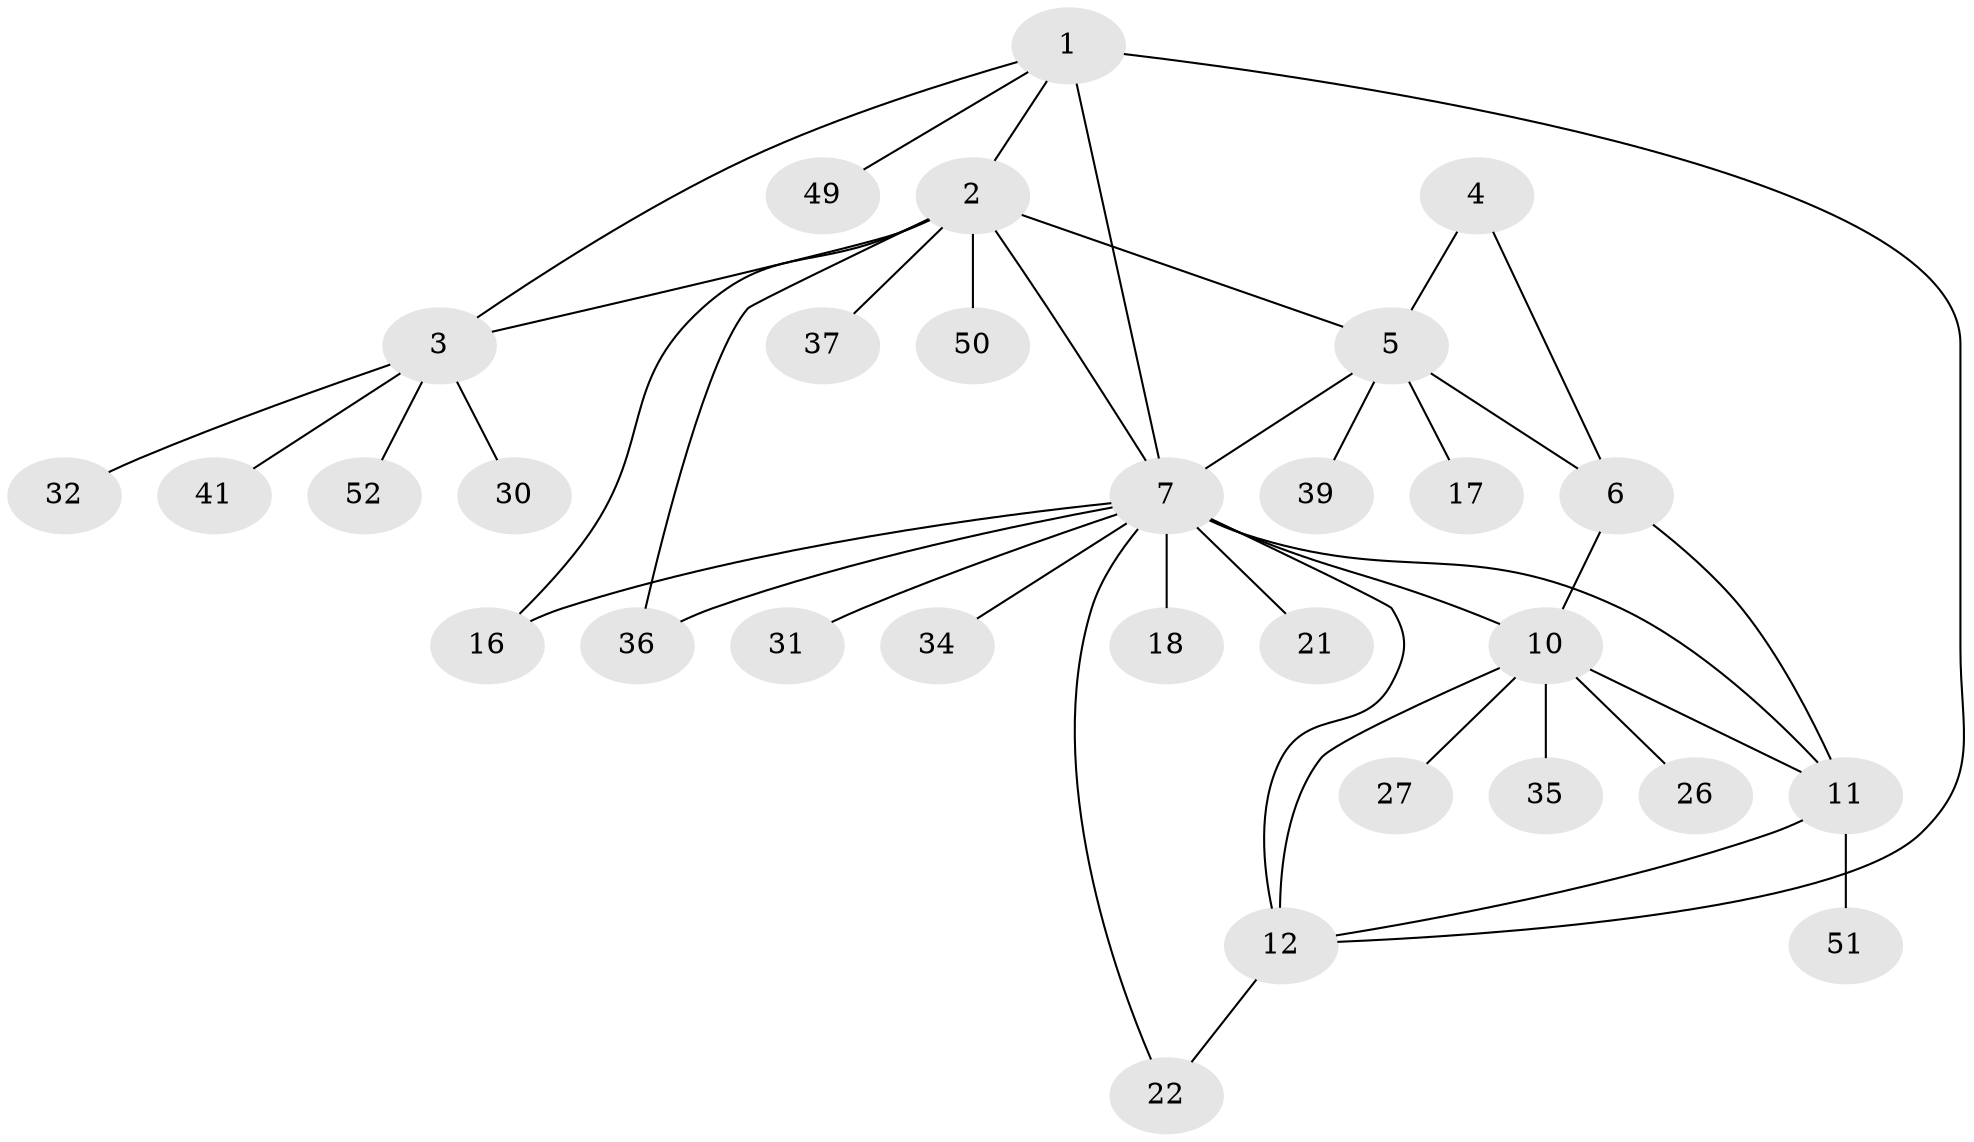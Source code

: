 // original degree distribution, {6: 0.04918032786885246, 7: 0.03278688524590164, 2: 0.19672131147540983, 4: 0.03278688524590164, 5: 0.04918032786885246, 11: 0.01639344262295082, 8: 0.03278688524590164, 9: 0.01639344262295082, 1: 0.5409836065573771, 3: 0.03278688524590164}
// Generated by graph-tools (version 1.1) at 2025/15/03/09/25 04:15:50]
// undirected, 30 vertices, 42 edges
graph export_dot {
graph [start="1"]
  node [color=gray90,style=filled];
  1;
  2 [super="+40+25"];
  3;
  4;
  5 [super="+38"];
  6 [super="+42+56"];
  7 [super="+8"];
  10 [super="+13+19+55"];
  11;
  12 [super="+45+43+20+24"];
  16;
  17;
  18;
  21;
  22 [super="+28+60"];
  26 [super="+29"];
  27;
  30;
  31 [super="+61+57"];
  32;
  34;
  35;
  36 [super="+58"];
  37 [super="+48"];
  39;
  41;
  49;
  50;
  51;
  52;
  1 -- 2;
  1 -- 3;
  1 -- 7 [weight=2];
  1 -- 12;
  1 -- 49;
  2 -- 3;
  2 -- 5;
  2 -- 16;
  2 -- 36;
  2 -- 50;
  2 -- 37;
  2 -- 7;
  3 -- 30;
  3 -- 32;
  3 -- 41;
  3 -- 52;
  4 -- 5;
  4 -- 6;
  5 -- 6;
  5 -- 17;
  5 -- 39;
  5 -- 7;
  6 -- 11;
  6 -- 10;
  7 -- 12;
  7 -- 34;
  7 -- 36;
  7 -- 10 [weight=3];
  7 -- 11;
  7 -- 16;
  7 -- 18;
  7 -- 21;
  7 -- 22;
  7 -- 31;
  10 -- 11;
  10 -- 12;
  10 -- 27;
  10 -- 35;
  10 -- 26;
  11 -- 12;
  11 -- 51;
  12 -- 22;
}
